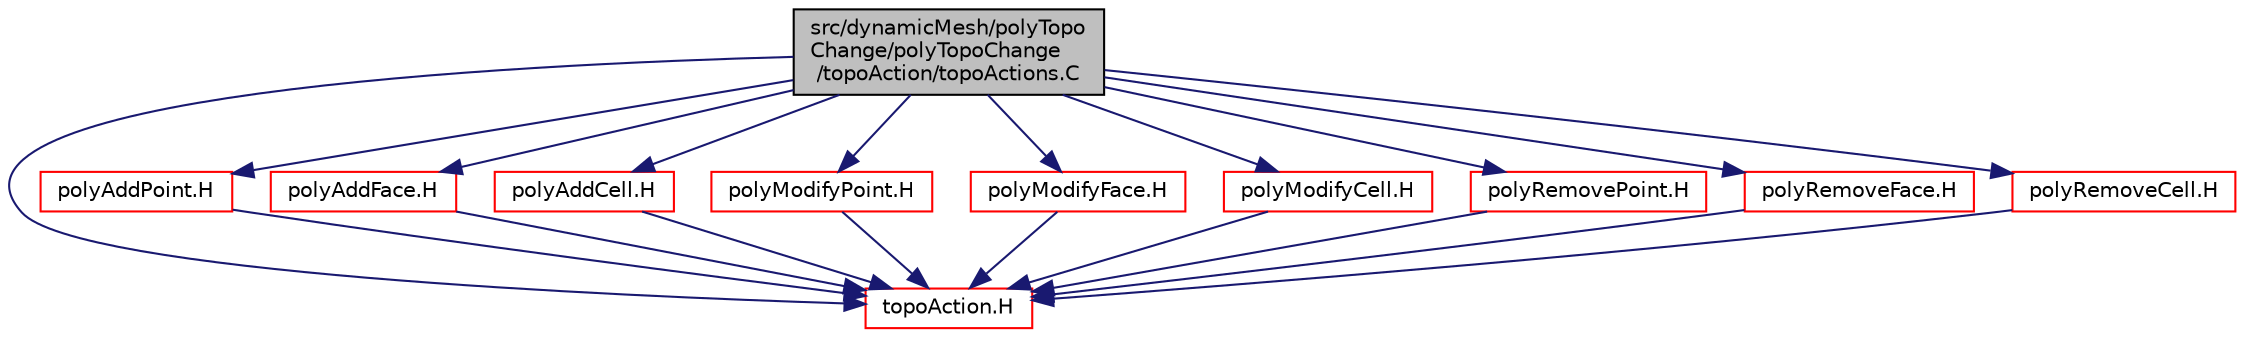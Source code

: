 digraph "src/dynamicMesh/polyTopoChange/polyTopoChange/topoAction/topoActions.C"
{
  bgcolor="transparent";
  edge [fontname="Helvetica",fontsize="10",labelfontname="Helvetica",labelfontsize="10"];
  node [fontname="Helvetica",fontsize="10",shape=record];
  Node1 [label="src/dynamicMesh/polyTopo\lChange/polyTopoChange\l/topoAction/topoActions.C",height=0.2,width=0.4,color="black", fillcolor="grey75", style="filled", fontcolor="black"];
  Node1 -> Node2 [color="midnightblue",fontsize="10",style="solid",fontname="Helvetica"];
  Node2 [label="topoAction.H",height=0.2,width=0.4,color="red",URL="$a04926.html"];
  Node1 -> Node3 [color="midnightblue",fontsize="10",style="solid",fontname="Helvetica"];
  Node3 [label="polyAddPoint.H",height=0.2,width=0.4,color="red",URL="$a04883.html"];
  Node3 -> Node2 [color="midnightblue",fontsize="10",style="solid",fontname="Helvetica"];
  Node1 -> Node4 [color="midnightblue",fontsize="10",style="solid",fontname="Helvetica"];
  Node4 [label="polyAddFace.H",height=0.2,width=0.4,color="red",URL="$a04882.html"];
  Node4 -> Node2 [color="midnightblue",fontsize="10",style="solid",fontname="Helvetica"];
  Node1 -> Node5 [color="midnightblue",fontsize="10",style="solid",fontname="Helvetica"];
  Node5 [label="polyAddCell.H",height=0.2,width=0.4,color="red",URL="$a04881.html"];
  Node5 -> Node2 [color="midnightblue",fontsize="10",style="solid",fontname="Helvetica"];
  Node1 -> Node6 [color="midnightblue",fontsize="10",style="solid",fontname="Helvetica"];
  Node6 [label="polyModifyPoint.H",height=0.2,width=0.4,color="red",URL="$a04898.html"];
  Node6 -> Node2 [color="midnightblue",fontsize="10",style="solid",fontname="Helvetica"];
  Node1 -> Node7 [color="midnightblue",fontsize="10",style="solid",fontname="Helvetica"];
  Node7 [label="polyModifyFace.H",height=0.2,width=0.4,color="red",URL="$a04897.html"];
  Node7 -> Node2 [color="midnightblue",fontsize="10",style="solid",fontname="Helvetica"];
  Node1 -> Node8 [color="midnightblue",fontsize="10",style="solid",fontname="Helvetica"];
  Node8 [label="polyModifyCell.H",height=0.2,width=0.4,color="red",URL="$a04896.html"];
  Node8 -> Node2 [color="midnightblue",fontsize="10",style="solid",fontname="Helvetica"];
  Node1 -> Node9 [color="midnightblue",fontsize="10",style="solid",fontname="Helvetica"];
  Node9 [label="polyRemovePoint.H",height=0.2,width=0.4,color="red",URL="$a04921.html"];
  Node9 -> Node2 [color="midnightblue",fontsize="10",style="solid",fontname="Helvetica"];
  Node1 -> Node10 [color="midnightblue",fontsize="10",style="solid",fontname="Helvetica"];
  Node10 [label="polyRemoveFace.H",height=0.2,width=0.4,color="red",URL="$a04920.html"];
  Node10 -> Node2 [color="midnightblue",fontsize="10",style="solid",fontname="Helvetica"];
  Node1 -> Node11 [color="midnightblue",fontsize="10",style="solid",fontname="Helvetica"];
  Node11 [label="polyRemoveCell.H",height=0.2,width=0.4,color="red",URL="$a04919.html"];
  Node11 -> Node2 [color="midnightblue",fontsize="10",style="solid",fontname="Helvetica"];
}
